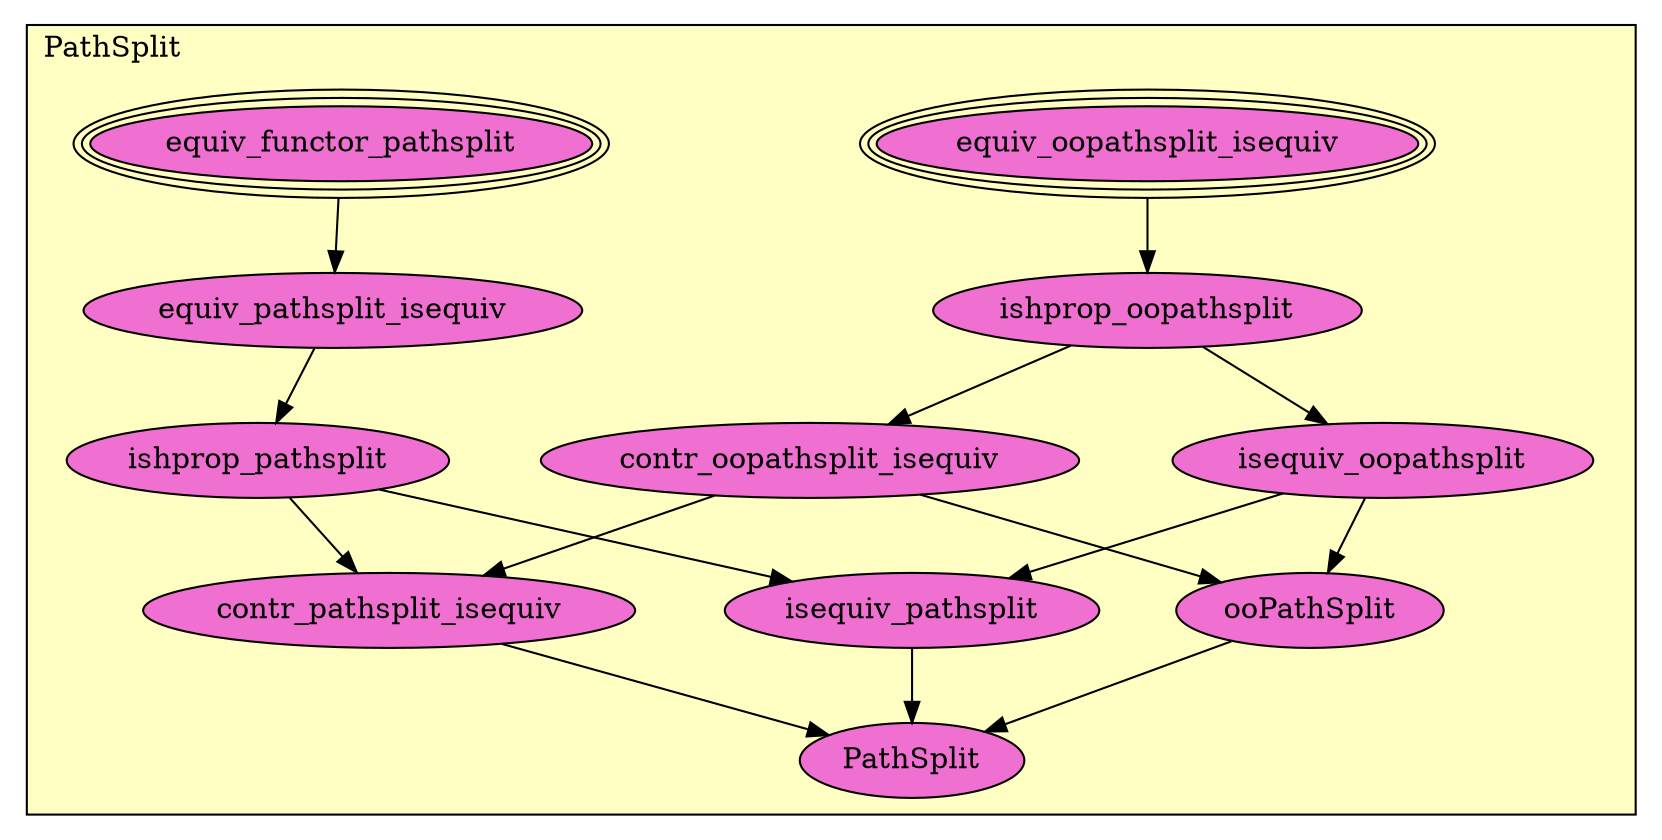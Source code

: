 digraph HoTT_Equiv_PathSplit {
  graph [ratio=0.5]
  node [style=filled]
PathSplit_equiv_oopathsplit_isequiv [label="equiv_oopathsplit_isequiv", URL=<PathSplit.html#equiv_oopathsplit_isequiv>, peripheries=3, fillcolor="#F070D1"] ;
PathSplit_ishprop_oopathsplit [label="ishprop_oopathsplit", URL=<PathSplit.html#ishprop_oopathsplit>, fillcolor="#F070D1"] ;
PathSplit_contr_oopathsplit_isequiv [label="contr_oopathsplit_isequiv", URL=<PathSplit.html#contr_oopathsplit_isequiv>, fillcolor="#F070D1"] ;
PathSplit_isequiv_oopathsplit [label="isequiv_oopathsplit", URL=<PathSplit.html#isequiv_oopathsplit>, fillcolor="#F070D1"] ;
PathSplit_ooPathSplit [label="ooPathSplit", URL=<PathSplit.html#ooPathSplit>, fillcolor="#F070D1"] ;
PathSplit_equiv_functor_pathsplit [label="equiv_functor_pathsplit", URL=<PathSplit.html#equiv_functor_pathsplit>, peripheries=3, fillcolor="#F070D1"] ;
PathSplit_equiv_pathsplit_isequiv [label="equiv_pathsplit_isequiv", URL=<PathSplit.html#equiv_pathsplit_isequiv>, fillcolor="#F070D1"] ;
PathSplit_ishprop_pathsplit [label="ishprop_pathsplit", URL=<PathSplit.html#ishprop_pathsplit>, fillcolor="#F070D1"] ;
PathSplit_contr_pathsplit_isequiv [label="contr_pathsplit_isequiv", URL=<PathSplit.html#contr_pathsplit_isequiv>, fillcolor="#F070D1"] ;
PathSplit_isequiv_pathsplit [label="isequiv_pathsplit", URL=<PathSplit.html#isequiv_pathsplit>, fillcolor="#F070D1"] ;
PathSplit_PathSplit [label="PathSplit", URL=<PathSplit.html#PathSplit>, fillcolor="#F070D1"] ;
  PathSplit_equiv_oopathsplit_isequiv -> PathSplit_ishprop_oopathsplit [] ;
  PathSplit_ishprop_oopathsplit -> PathSplit_contr_oopathsplit_isequiv [] ;
  PathSplit_ishprop_oopathsplit -> PathSplit_isequiv_oopathsplit [] ;
  PathSplit_contr_oopathsplit_isequiv -> PathSplit_ooPathSplit [] ;
  PathSplit_contr_oopathsplit_isequiv -> PathSplit_contr_pathsplit_isequiv [] ;
  PathSplit_isequiv_oopathsplit -> PathSplit_ooPathSplit [] ;
  PathSplit_isequiv_oopathsplit -> PathSplit_isequiv_pathsplit [] ;
  PathSplit_ooPathSplit -> PathSplit_PathSplit [] ;
  PathSplit_equiv_functor_pathsplit -> PathSplit_equiv_pathsplit_isequiv [] ;
  PathSplit_equiv_pathsplit_isequiv -> PathSplit_ishprop_pathsplit [] ;
  PathSplit_ishprop_pathsplit -> PathSplit_contr_pathsplit_isequiv [] ;
  PathSplit_ishprop_pathsplit -> PathSplit_isequiv_pathsplit [] ;
  PathSplit_contr_pathsplit_isequiv -> PathSplit_PathSplit [] ;
  PathSplit_isequiv_pathsplit -> PathSplit_PathSplit [] ;
subgraph cluster_PathSplit { label="PathSplit"; fillcolor="#FFFFC3"; labeljust=l; style=filled 
PathSplit_PathSplit; PathSplit_isequiv_pathsplit; PathSplit_contr_pathsplit_isequiv; PathSplit_ishprop_pathsplit; PathSplit_equiv_pathsplit_isequiv; PathSplit_equiv_functor_pathsplit; PathSplit_ooPathSplit; PathSplit_isequiv_oopathsplit; PathSplit_contr_oopathsplit_isequiv; PathSplit_ishprop_oopathsplit; PathSplit_equiv_oopathsplit_isequiv; };
} /* END */
